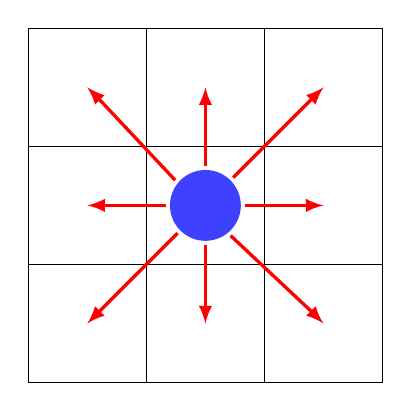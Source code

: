 ﻿\begin{tikzpicture}[scale=1.5]

\draw (-1,-1) grid ++(3,3);
%\draw[thick] (-1,-1) rectangle ++(3,3);

\fill[blue!75] (0.5,0.5) circle (0.3);

%0, 0, 1, 1, 1, 0,-1,-1,-1])
%0, 1, 1, 0,-1,-1,-1, 0, 1

\foreach \vx/\vy in {0/1, 1/1, 1/0, 1/-1, 0/-1, -1/-1, -1/0, -1/1}{
  \draw[->,>=latex,red, very thick, shorten <=0.5cm] (0.5,0.5) -- ++(\vx, \vy);
};

\end{tikzpicture}
